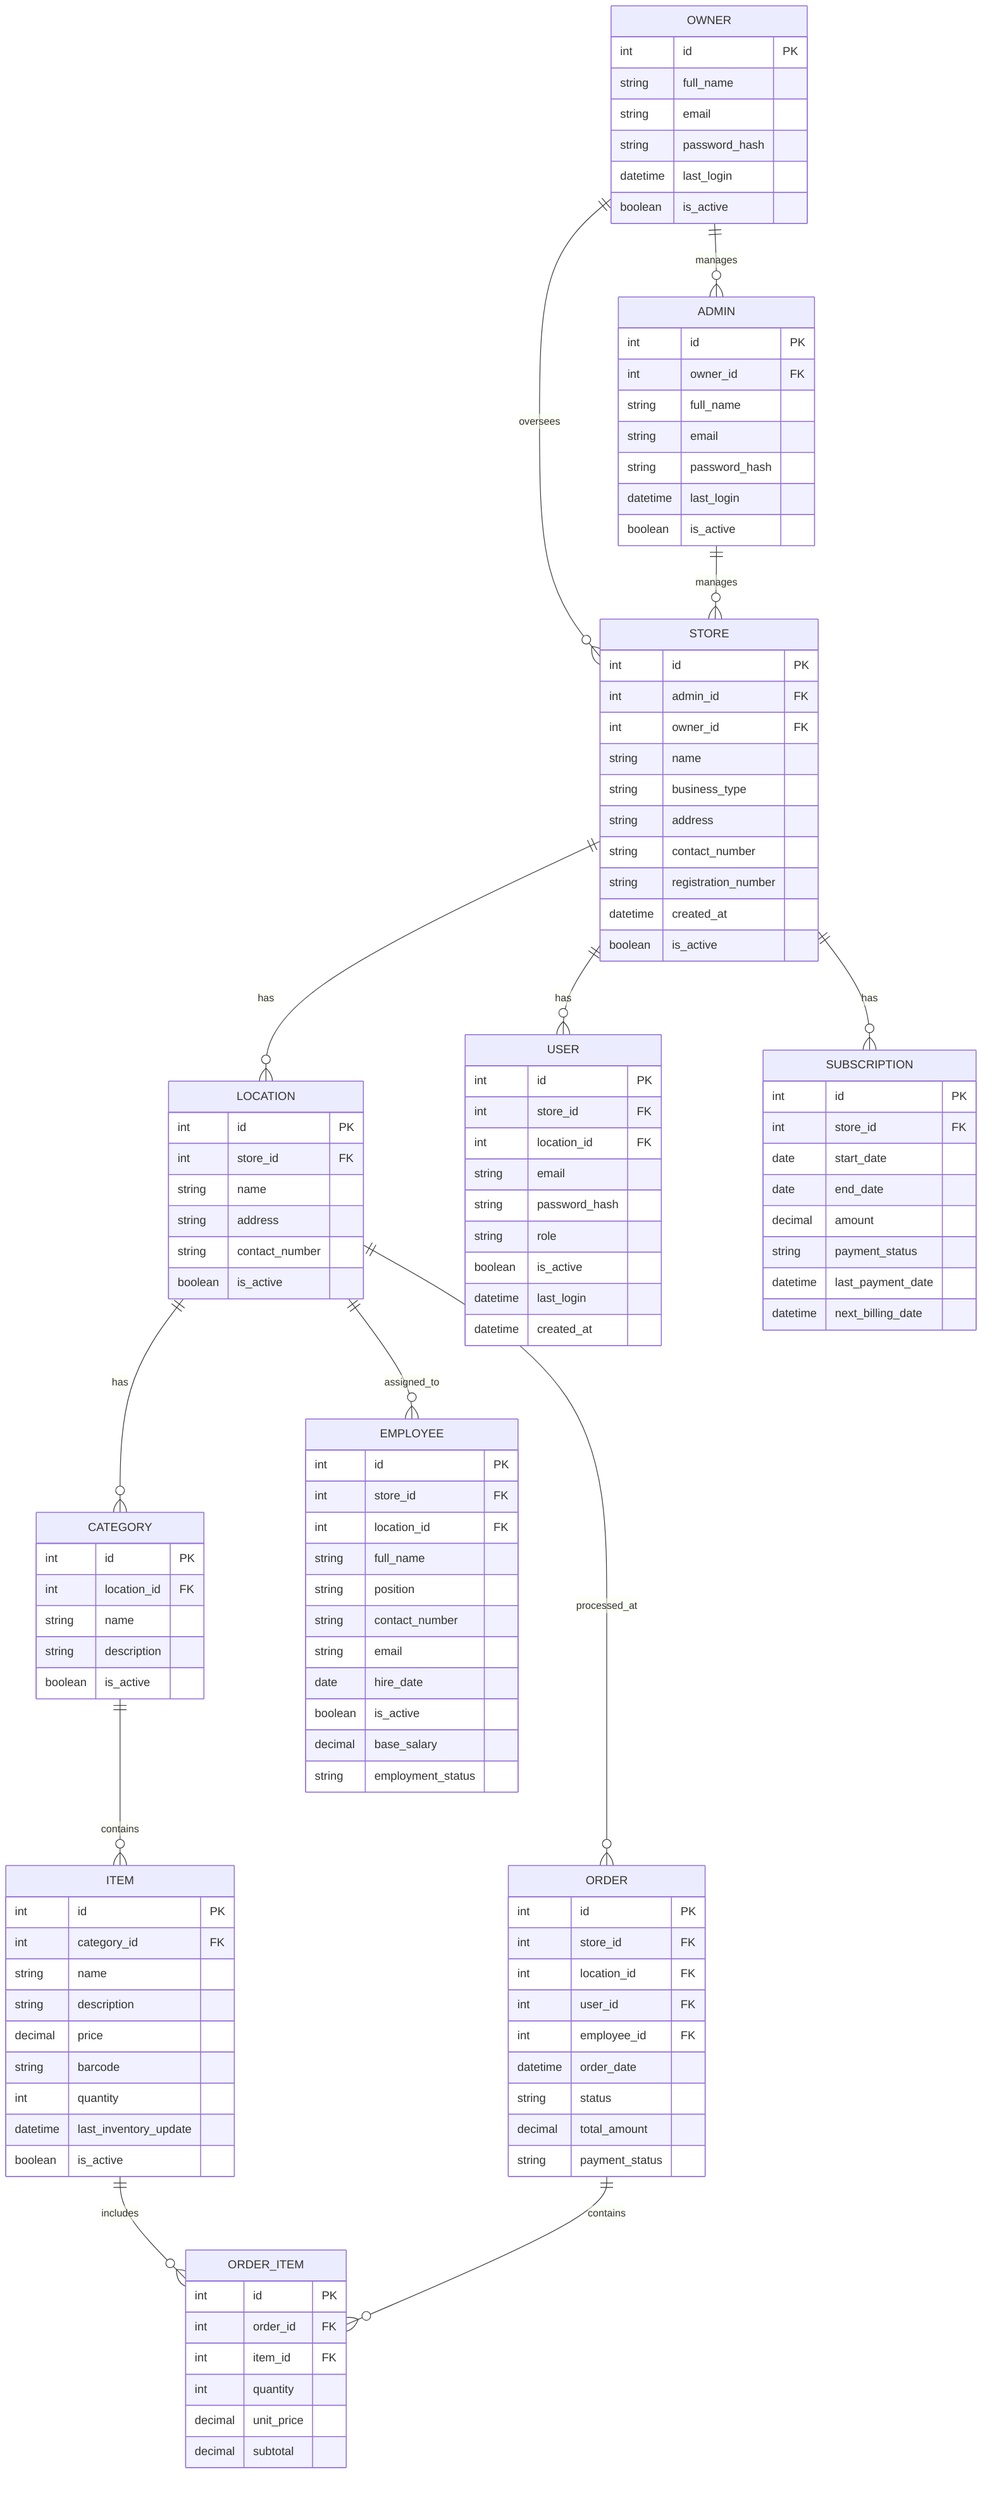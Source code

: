 erDiagram
    %% Owner Level
    OWNER ||--o{ ADMIN : manages
    OWNER ||--o{ STORE : oversees
    
    %% Core Business Structure
    STORE ||--o{ LOCATION : has
    STORE ||--o{ USER : has
    STORE ||--o{ SUBSCRIPTION : has
    ADMIN ||--o{ STORE : manages

    %% Location Relations
    LOCATION ||--o{ CATEGORY : has
    LOCATION ||--o{ ORDER : processed_at
    LOCATION ||--o{ EMPLOYEE : assigned_to

    %% Product Structure
    CATEGORY ||--o{ ITEM : contains
    ITEM ||--o{ ORDER_ITEM : includes
    
    %% Order Structure
    ORDER ||--o{ ORDER_ITEM : contains

    OWNER {
        int id PK
        string full_name
        string email
        string password_hash
        datetime last_login
        boolean is_active
    }

    STORE {
        int id PK
        int admin_id FK
        int owner_id FK
        string name
        string business_type
        string address
        string contact_number
        string registration_number
        datetime created_at
        boolean is_active
    }

    SUBSCRIPTION {
        int id PK
        int store_id FK
        date start_date
        date end_date
        decimal amount
        string payment_status
        datetime last_payment_date
        datetime next_billing_date
    }

    USER {
        int id PK
        int store_id FK
        int location_id FK
        string email
        string password_hash
        string role
        boolean is_active
        datetime last_login
        datetime created_at
    }

    EMPLOYEE {
        int id PK
        int store_id FK
        int location_id FK
        string full_name
        string position
        string contact_number
        string email
        date hire_date
        boolean is_active
        decimal base_salary
        string employment_status
    }

    LOCATION {
        int id PK
        int store_id FK
        string name
        string address
        string contact_number
        boolean is_active
    }

    CATEGORY {
        int id PK
        int location_id FK
        string name
        string description
        boolean is_active
    }

    ITEM {
        int id PK
        int category_id FK
        string name
        string description
        decimal price
        string barcode
        int quantity
        datetime last_inventory_update
        boolean is_active
    }

    ORDER {
        int id PK
        int store_id FK
        int location_id FK
        int user_id FK
        int employee_id FK
        datetime order_date
        string status
        decimal total_amount
        string payment_status
    }

    ORDER_ITEM {
        int id PK
        int order_id FK
        int item_id FK
        int quantity
        decimal unit_price
        decimal subtotal
    }

    ADMIN {
        int id PK
        int owner_id FK
        string full_name
        string email
        string password_hash
        datetime last_login
        boolean is_active
    }
